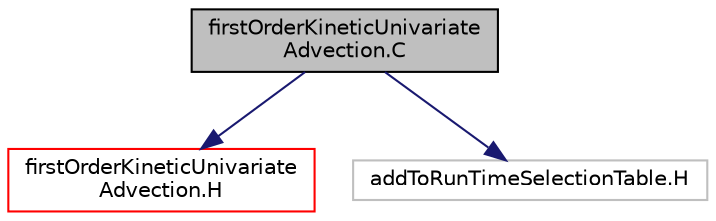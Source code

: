 digraph "firstOrderKineticUnivariateAdvection.C"
{
  bgcolor="transparent";
  edge [fontname="Helvetica",fontsize="10",labelfontname="Helvetica",labelfontsize="10"];
  node [fontname="Helvetica",fontsize="10",shape=record];
  Node0 [label="firstOrderKineticUnivariate\lAdvection.C",height=0.2,width=0.4,color="black", fillcolor="grey75", style="filled", fontcolor="black"];
  Node0 -> Node1 [color="midnightblue",fontsize="10",style="solid",fontname="Helvetica"];
  Node1 [label="firstOrderKineticUnivariate\lAdvection.H",height=0.2,width=0.4,color="red",URL="$a00143.html"];
  Node0 -> Node45 [color="midnightblue",fontsize="10",style="solid",fontname="Helvetica"];
  Node45 [label="addToRunTimeSelectionTable.H",height=0.2,width=0.4,color="grey75"];
}
